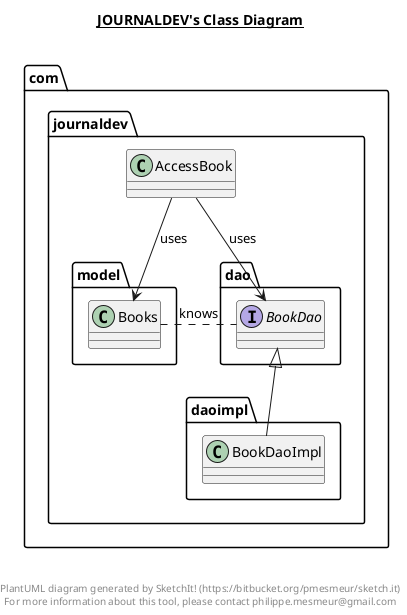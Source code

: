 @startuml


title __JOURNALDEV's Class Diagram__\n

  namespace com.journaldev {
    class com.journaldev.AccessBook {
    }
  }

  namespace com.journaldev {
    namespace dao {
      interface com.journaldev.dao.BookDao {
      }
    }
  }

  namespace com.journaldev {
    namespace model {
      class com.journaldev.model.Books {
      }
    }
  }
  
namespace com.journaldev {
    namespace daoimpl {
      class com.journaldev.daoimpl.BookDaoImpl {
      }
    }
  }

  com.journaldev.AccessBook -down-> com.journaldev.model.Books: uses
  com.journaldev.AccessBook -down-> com.journaldev.dao.BookDao: uses
  com.journaldev.dao.BookDao <|--down com.journaldev.daoimpl.BookDaoImpl

  com.journaldev.dao.BookDao ..left. com.journaldev.model.Books: knows

right footer


PlantUML diagram generated by SketchIt! (https://bitbucket.org/pmesmeur/sketch.it)
For more information about this tool, please contact philippe.mesmeur@gmail.com
endfooter

@enduml
